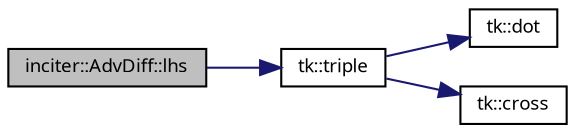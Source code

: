 digraph "inciter::AdvDiff::lhs"
{
 // INTERACTIVE_SVG=YES
  bgcolor="transparent";
  edge [fontname="sans-serif",fontsize="9",labelfontname="sans-serif",labelfontsize="9"];
  node [fontname="sans-serif",fontsize="9",shape=record];
  rankdir="LR";
  Node1 [label="inciter::AdvDiff::lhs",height=0.2,width=0.4,color="black", fillcolor="grey75", style="filled", fontcolor="black"];
  Node1 -> Node2 [color="midnightblue",fontsize="9",style="solid",fontname="sans-serif"];
  Node2 [label="tk::triple",height=0.2,width=0.4,color="black",URL="$namespacetk.html#ae5b04b00aa51667b944b7188545ec5ae"];
  Node2 -> Node3 [color="midnightblue",fontsize="9",style="solid",fontname="sans-serif"];
  Node3 [label="tk::dot",height=0.2,width=0.4,color="black",URL="$namespacetk.html#aeaca2df70ee950c576f6d74e1eb42caa"];
  Node2 -> Node4 [color="midnightblue",fontsize="9",style="solid",fontname="sans-serif"];
  Node4 [label="tk::cross",height=0.2,width=0.4,color="black",URL="$namespacetk.html#ab602857e33f89cab4cc3788576ab1519"];
}
